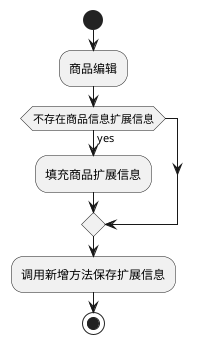 @startuml
start
   :商品编辑;
   if(不存在商品信息扩展信息) then(yes)
    :填充商品扩展信息;
   endif;
   :调用新增方法保存扩展信息;
stop
@enduml